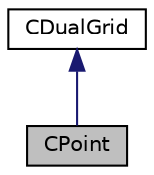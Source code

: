 digraph "CPoint"
{
  edge [fontname="Helvetica",fontsize="10",labelfontname="Helvetica",labelfontsize="10"];
  node [fontname="Helvetica",fontsize="10",shape=record];
  Node2 [label="CPoint",height=0.2,width=0.4,color="black", fillcolor="grey75", style="filled", fontcolor="black"];
  Node3 -> Node2 [dir="back",color="midnightblue",fontsize="10",style="solid",fontname="Helvetica"];
  Node3 [label="CDualGrid",height=0.2,width=0.4,color="black", fillcolor="white", style="filled",URL="$class_c_dual_grid.html",tooltip="Class for controlling the dual volume definition. The dual volume is compose by three main elements: ..."];
}
